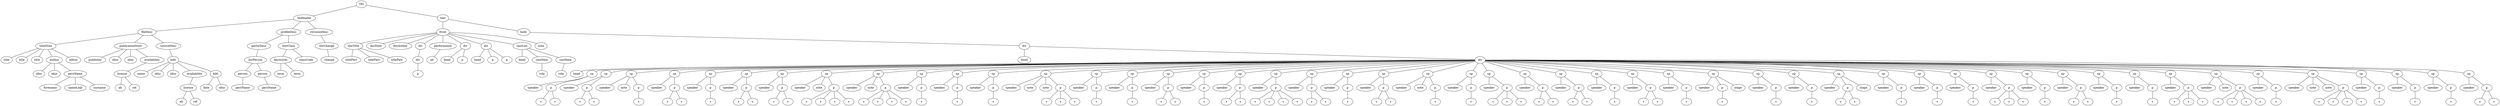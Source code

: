 graph Tree {
	"t0" [label = "TEI"];
	"t1" [label = "teiHeader"];
	"t2" [label = "fileDesc"];
	"t3" [label = "titleStmt"];
	"t4" [label = "title"];
	"t5" [label = "title"];
	"t6" [label = "title"];
	"t7" [label = "author"];
	"t8" [label = "idno"];
	"t9" [label = "idno"];
	"t10" [label = "persName"];
	"t11" [label = "forename"];
	"t12" [label = "nameLink"];
	"t13" [label = "surname"];
	"t14" [label = "editor"];
	"t15" [label = "publicationStmt"];
	"t16" [label = "publisher"];
	"t17" [label = "idno"];
	"t18" [label = "idno"];
	"t19" [label = "availability"];
	"t20" [label = "licence"];
	"t21" [label = "ab"];
	"t22" [label = "ref"];
	"t23" [label = "sourceDesc"];
	"t24" [label = "bibl"];
	"t25" [label = "name"];
	"t26" [label = "idno"];
	"t27" [label = "idno"];
	"t28" [label = "availability"];
	"t29" [label = "licence"];
	"t30" [label = "ab"];
	"t31" [label = "ref"];
	"t32" [label = "bibl"];
	"t33" [label = "date"];
	"t34" [label = "idno"];
	"t35" [label = "profileDesc"];
	"t36" [label = "particDesc"];
	"t37" [label = "listPerson"];
	"t38" [label = "person"];
	"t39" [label = "persName"];
	"t40" [label = "person"];
	"t41" [label = "persName"];
	"t42" [label = "textClass"];
	"t43" [label = "keywords"];
	"t44" [label = "term"];
	"t45" [label = "term"];
	"t46" [label = "classCode"];
	"t47" [label = "revisionDesc"];
	"t48" [label = "listChange"];
	"t49" [label = "change"];
	"t50" [label = "text"];
	"t51" [label = "front"];
	"t52" [label = "docTitle"];
	"t53" [label = "titlePart"];
	"t54" [label = "titlePart"];
	"t55" [label = "titlePart"];
	"t56" [label = "docDate"];
	"t57" [label = "docAuthor"];
	"t58" [label = "div"];
	"t59" [label = "div"];
	"t60" [label = "p"];
	"t61" [label = "performance"];
	"t62" [label = "ab"];
	"t63" [label = "div"];
	"t64" [label = "head"];
	"t65" [label = "p"];
	"t66" [label = "div"];
	"t67" [label = "head"];
	"t68" [label = "p"];
	"t69" [label = "p"];
	"t70" [label = "castList"];
	"t71" [label = "head"];
	"t72" [label = "castItem"];
	"t73" [label = "role"];
	"t74" [label = "castItem"];
	"t75" [label = "role"];
	"t76" [label = "note"];
	"t77" [label = "body"];
	"t78" [label = "div"];
	"t79" [label = "head"];
	"t80" [label = "div"];
	"t81" [label = "head"];
	"t82" [label = "sp"];
	"t83" [label = "speaker"];
	"t84" [label = "p"];
	"t85" [label = "s"];
	"t86" [label = "s"];
	"t87" [label = "sp"];
	"t88" [label = "speaker"];
	"t89" [label = "p"];
	"t90" [label = "s"];
	"t91" [label = "s"];
	"t92" [label = "sp"];
	"t93" [label = "speaker"];
	"t94" [label = "note"];
	"t95" [label = "p"];
	"t96" [label = "s"];
	"t97" [label = "sp"];
	"t98" [label = "speaker"];
	"t99" [label = "p"];
	"t100" [label = "s"];
	"t101" [label = "s"];
	"t102" [label = "sp"];
	"t103" [label = "speaker"];
	"t104" [label = "p"];
	"t105" [label = "s"];
	"t106" [label = "sp"];
	"t107" [label = "speaker"];
	"t108" [label = "p"];
	"t109" [label = "s"];
	"t110" [label = "s"];
	"t111" [label = "sp"];
	"t112" [label = "speaker"];
	"t113" [label = "p"];
	"t114" [label = "s"];
	"t115" [label = "s"];
	"t116" [label = "sp"];
	"t117" [label = "speaker"];
	"t118" [label = "note"];
	"t119" [label = "p"];
	"t120" [label = "s"];
	"t121" [label = "s"];
	"t122" [label = "s"];
	"t123" [label = "s"];
	"t124" [label = "sp"];
	"t125" [label = "speaker"];
	"t126" [label = "note"];
	"t127" [label = "p"];
	"t128" [label = "s"];
	"t129" [label = "s"];
	"t130" [label = "s"];
	"t131" [label = "s"];
	"t132" [label = "sp"];
	"t133" [label = "speaker"];
	"t134" [label = "p"];
	"t135" [label = "s"];
	"t136" [label = "sp"];
	"t137" [label = "speaker"];
	"t138" [label = "p"];
	"t139" [label = "s"];
	"t140" [label = "sp"];
	"t141" [label = "speaker"];
	"t142" [label = "p"];
	"t143" [label = "s"];
	"t144" [label = "sp"];
	"t145" [label = "speaker"];
	"t146" [label = "note"];
	"t147" [label = "note"];
	"t148" [label = "p"];
	"t149" [label = "s"];
	"t150" [label = "s"];
	"t151" [label = "s"];
	"t152" [label = "sp"];
	"t153" [label = "speaker"];
	"t154" [label = "p"];
	"t155" [label = "s"];
	"t156" [label = "sp"];
	"t157" [label = "speaker"];
	"t158" [label = "p"];
	"t159" [label = "s"];
	"t160" [label = "sp"];
	"t161" [label = "speaker"];
	"t162" [label = "p"];
	"t163" [label = "s"];
	"t164" [label = "s"];
	"t165" [label = "sp"];
	"t166" [label = "speaker"];
	"t167" [label = "p"];
	"t168" [label = "s"];
	"t169" [label = "sp"];
	"t170" [label = "speaker"];
	"t171" [label = "p"];
	"t172" [label = "s"];
	"t173" [label = "s"];
	"t174" [label = "sp"];
	"t175" [label = "speaker"];
	"t176" [label = "p"];
	"t177" [label = "s"];
	"t178" [label = "s"];
	"t179" [label = "s"];
	"t180" [label = "s"];
	"t181" [label = "sp"];
	"t182" [label = "speaker"];
	"t183" [label = "p"];
	"t184" [label = "s"];
	"t185" [label = "s"];
	"t186" [label = "sp"];
	"t187" [label = "speaker"];
	"t188" [label = "p"];
	"t189" [label = "s"];
	"t190" [label = "sp"];
	"t191" [label = "speaker"];
	"t192" [label = "p"];
	"t193" [label = "s"];
	"t194" [label = "s"];
	"t195" [label = "sp"];
	"t196" [label = "speaker"];
	"t197" [label = "note"];
	"t198" [label = "p"];
	"t199" [label = "s"];
	"t200" [label = "sp"];
	"t201" [label = "speaker"];
	"t202" [label = "p"];
	"t203" [label = "s"];
	"t204" [label = "sp"];
	"t205" [label = "speaker"];
	"t206" [label = "p"];
	"t207" [label = "s"];
	"t208" [label = "s"];
	"t209" [label = "s"];
	"t210" [label = "sp"];
	"t211" [label = "speaker"];
	"t212" [label = "p"];
	"t213" [label = "s"];
	"t214" [label = "s"];
	"t215" [label = "sp"];
	"t216" [label = "speaker"];
	"t217" [label = "p"];
	"t218" [label = "s"];
	"t219" [label = "s"];
	"t220" [label = "sp"];
	"t221" [label = "speaker"];
	"t222" [label = "p"];
	"t223" [label = "s"];
	"t224" [label = "sp"];
	"t225" [label = "speaker"];
	"t226" [label = "p"];
	"t227" [label = "s"];
	"t228" [label = "s"];
	"t229" [label = "sp"];
	"t230" [label = "speaker"];
	"t231" [label = "p"];
	"t232" [label = "s"];
	"t233" [label = "sp"];
	"t234" [label = "speaker"];
	"t235" [label = "p"];
	"t236" [label = "s"];
	"t237" [label = "stage"];
	"t238" [label = "sp"];
	"t239" [label = "speaker"];
	"t240" [label = "p"];
	"t241" [label = "s"];
	"t242" [label = "sp"];
	"t243" [label = "speaker"];
	"t244" [label = "p"];
	"t245" [label = "s"];
	"t246" [label = "sp"];
	"t247" [label = "speaker"];
	"t248" [label = "p"];
	"t249" [label = "s"];
	"t250" [label = "s"];
	"t251" [label = "stage"];
	"t252" [label = "sp"];
	"t253" [label = "speaker"];
	"t254" [label = "p"];
	"t255" [label = "s"];
	"t256" [label = "sp"];
	"t257" [label = "speaker"];
	"t258" [label = "p"];
	"t259" [label = "s"];
	"t260" [label = "sp"];
	"t261" [label = "speaker"];
	"t262" [label = "p"];
	"t263" [label = "s"];
	"t264" [label = "sp"];
	"t265" [label = "speaker"];
	"t266" [label = "p"];
	"t267" [label = "s"];
	"t268" [label = "s"];
	"t269" [label = "s"];
	"t270" [label = "sp"];
	"t271" [label = "speaker"];
	"t272" [label = "p"];
	"t273" [label = "s"];
	"t274" [label = "sp"];
	"t275" [label = "speaker"];
	"t276" [label = "p"];
	"t277" [label = "s"];
	"t278" [label = "s"];
	"t279" [label = "sp"];
	"t280" [label = "speaker"];
	"t281" [label = "p"];
	"t282" [label = "s"];
	"t283" [label = "sp"];
	"t284" [label = "speaker"];
	"t285" [label = "p"];
	"t286" [label = "s"];
	"t287" [label = "sp"];
	"t288" [label = "speaker"];
	"t289" [label = "p"];
	"t290" [label = "s"];
	"t291" [label = "s"];
	"t292" [label = "s"];
	"t293" [label = "sp"];
	"t294" [label = "speaker"];
	"t295" [label = "note"];
	"t296" [label = "p"];
	"t297" [label = "s"];
	"t298" [label = "s"];
	"t299" [label = "s"];
	"t300" [label = "s"];
	"t301" [label = "sp"];
	"t302" [label = "speaker"];
	"t303" [label = "p"];
	"t304" [label = "s"];
	"t305" [label = "sp"];
	"t306" [label = "speaker"];
	"t307" [label = "note"];
	"t308" [label = "note"];
	"t309" [label = "p"];
	"t310" [label = "s"];
	"t311" [label = "s"];
	"t312" [label = "s"];
	"t313" [label = "s"];
	"t314" [label = "sp"];
	"t315" [label = "speaker"];
	"t316" [label = "p"];
	"t317" [label = "s"];
	"t318" [label = "sp"];
	"t319" [label = "speaker"];
	"t320" [label = "p"];
	"t321" [label = "s"];
	"t322" [label = "sp"];
	"t323" [label = "speaker"];
	"t324" [label = "p"];
	"t325" [label = "s"];
	"t326" [label = "sp"];
	"t327" [label = "speaker"];
	"t328" [label = "p"];
	"t329" [label = "s"];
	"t330" [label = "s"];
	"t0" -- "t1";
	"t1" -- "t2";
	"t2" -- "t3";
	"t3" -- "t4";
	"t3" -- "t5";
	"t3" -- "t6";
	"t3" -- "t7";
	"t7" -- "t8";
	"t7" -- "t9";
	"t7" -- "t10";
	"t10" -- "t11";
	"t10" -- "t12";
	"t10" -- "t13";
	"t3" -- "t14";
	"t2" -- "t15";
	"t15" -- "t16";
	"t15" -- "t17";
	"t15" -- "t18";
	"t15" -- "t19";
	"t19" -- "t20";
	"t20" -- "t21";
	"t20" -- "t22";
	"t2" -- "t23";
	"t23" -- "t24";
	"t24" -- "t25";
	"t24" -- "t26";
	"t24" -- "t27";
	"t24" -- "t28";
	"t28" -- "t29";
	"t29" -- "t30";
	"t29" -- "t31";
	"t24" -- "t32";
	"t32" -- "t33";
	"t32" -- "t34";
	"t1" -- "t35";
	"t35" -- "t36";
	"t36" -- "t37";
	"t37" -- "t38";
	"t38" -- "t39";
	"t37" -- "t40";
	"t40" -- "t41";
	"t35" -- "t42";
	"t42" -- "t43";
	"t43" -- "t44";
	"t43" -- "t45";
	"t42" -- "t46";
	"t1" -- "t47";
	"t47" -- "t48";
	"t48" -- "t49";
	"t0" -- "t50";
	"t50" -- "t51";
	"t51" -- "t52";
	"t52" -- "t53";
	"t52" -- "t54";
	"t52" -- "t55";
	"t51" -- "t56";
	"t51" -- "t57";
	"t51" -- "t58";
	"t58" -- "t59";
	"t59" -- "t60";
	"t51" -- "t61";
	"t61" -- "t62";
	"t51" -- "t63";
	"t63" -- "t64";
	"t63" -- "t65";
	"t51" -- "t66";
	"t66" -- "t67";
	"t66" -- "t68";
	"t66" -- "t69";
	"t51" -- "t70";
	"t70" -- "t71";
	"t70" -- "t72";
	"t72" -- "t73";
	"t70" -- "t74";
	"t74" -- "t75";
	"t51" -- "t76";
	"t50" -- "t77";
	"t77" -- "t78";
	"t78" -- "t79";
	"t78" -- "t80";
	"t80" -- "t81";
	"t80" -- "t82";
	"t82" -- "t83";
	"t82" -- "t84";
	"t84" -- "t85";
	"t84" -- "t86";
	"t80" -- "t87";
	"t87" -- "t88";
	"t87" -- "t89";
	"t89" -- "t90";
	"t89" -- "t91";
	"t80" -- "t92";
	"t92" -- "t93";
	"t92" -- "t94";
	"t92" -- "t95";
	"t95" -- "t96";
	"t80" -- "t97";
	"t97" -- "t98";
	"t97" -- "t99";
	"t99" -- "t100";
	"t99" -- "t101";
	"t80" -- "t102";
	"t102" -- "t103";
	"t102" -- "t104";
	"t104" -- "t105";
	"t80" -- "t106";
	"t106" -- "t107";
	"t106" -- "t108";
	"t108" -- "t109";
	"t108" -- "t110";
	"t80" -- "t111";
	"t111" -- "t112";
	"t111" -- "t113";
	"t113" -- "t114";
	"t113" -- "t115";
	"t80" -- "t116";
	"t116" -- "t117";
	"t116" -- "t118";
	"t116" -- "t119";
	"t119" -- "t120";
	"t119" -- "t121";
	"t119" -- "t122";
	"t119" -- "t123";
	"t80" -- "t124";
	"t124" -- "t125";
	"t124" -- "t126";
	"t124" -- "t127";
	"t127" -- "t128";
	"t127" -- "t129";
	"t127" -- "t130";
	"t127" -- "t131";
	"t80" -- "t132";
	"t132" -- "t133";
	"t132" -- "t134";
	"t134" -- "t135";
	"t80" -- "t136";
	"t136" -- "t137";
	"t136" -- "t138";
	"t138" -- "t139";
	"t80" -- "t140";
	"t140" -- "t141";
	"t140" -- "t142";
	"t142" -- "t143";
	"t80" -- "t144";
	"t144" -- "t145";
	"t144" -- "t146";
	"t144" -- "t147";
	"t144" -- "t148";
	"t148" -- "t149";
	"t148" -- "t150";
	"t148" -- "t151";
	"t80" -- "t152";
	"t152" -- "t153";
	"t152" -- "t154";
	"t154" -- "t155";
	"t80" -- "t156";
	"t156" -- "t157";
	"t156" -- "t158";
	"t158" -- "t159";
	"t80" -- "t160";
	"t160" -- "t161";
	"t160" -- "t162";
	"t162" -- "t163";
	"t162" -- "t164";
	"t80" -- "t165";
	"t165" -- "t166";
	"t165" -- "t167";
	"t167" -- "t168";
	"t80" -- "t169";
	"t169" -- "t170";
	"t169" -- "t171";
	"t171" -- "t172";
	"t171" -- "t173";
	"t80" -- "t174";
	"t174" -- "t175";
	"t174" -- "t176";
	"t176" -- "t177";
	"t176" -- "t178";
	"t176" -- "t179";
	"t176" -- "t180";
	"t80" -- "t181";
	"t181" -- "t182";
	"t181" -- "t183";
	"t183" -- "t184";
	"t183" -- "t185";
	"t80" -- "t186";
	"t186" -- "t187";
	"t186" -- "t188";
	"t188" -- "t189";
	"t80" -- "t190";
	"t190" -- "t191";
	"t190" -- "t192";
	"t192" -- "t193";
	"t192" -- "t194";
	"t80" -- "t195";
	"t195" -- "t196";
	"t195" -- "t197";
	"t195" -- "t198";
	"t198" -- "t199";
	"t80" -- "t200";
	"t200" -- "t201";
	"t200" -- "t202";
	"t202" -- "t203";
	"t80" -- "t204";
	"t204" -- "t205";
	"t204" -- "t206";
	"t206" -- "t207";
	"t206" -- "t208";
	"t206" -- "t209";
	"t80" -- "t210";
	"t210" -- "t211";
	"t210" -- "t212";
	"t212" -- "t213";
	"t212" -- "t214";
	"t80" -- "t215";
	"t215" -- "t216";
	"t215" -- "t217";
	"t217" -- "t218";
	"t217" -- "t219";
	"t80" -- "t220";
	"t220" -- "t221";
	"t220" -- "t222";
	"t222" -- "t223";
	"t80" -- "t224";
	"t224" -- "t225";
	"t224" -- "t226";
	"t226" -- "t227";
	"t226" -- "t228";
	"t80" -- "t229";
	"t229" -- "t230";
	"t229" -- "t231";
	"t231" -- "t232";
	"t80" -- "t233";
	"t233" -- "t234";
	"t233" -- "t235";
	"t235" -- "t236";
	"t233" -- "t237";
	"t80" -- "t238";
	"t238" -- "t239";
	"t238" -- "t240";
	"t240" -- "t241";
	"t80" -- "t242";
	"t242" -- "t243";
	"t242" -- "t244";
	"t244" -- "t245";
	"t80" -- "t246";
	"t246" -- "t247";
	"t246" -- "t248";
	"t248" -- "t249";
	"t248" -- "t250";
	"t246" -- "t251";
	"t80" -- "t252";
	"t252" -- "t253";
	"t252" -- "t254";
	"t254" -- "t255";
	"t80" -- "t256";
	"t256" -- "t257";
	"t256" -- "t258";
	"t258" -- "t259";
	"t80" -- "t260";
	"t260" -- "t261";
	"t260" -- "t262";
	"t262" -- "t263";
	"t80" -- "t264";
	"t264" -- "t265";
	"t264" -- "t266";
	"t266" -- "t267";
	"t266" -- "t268";
	"t266" -- "t269";
	"t80" -- "t270";
	"t270" -- "t271";
	"t270" -- "t272";
	"t272" -- "t273";
	"t80" -- "t274";
	"t274" -- "t275";
	"t274" -- "t276";
	"t276" -- "t277";
	"t276" -- "t278";
	"t80" -- "t279";
	"t279" -- "t280";
	"t279" -- "t281";
	"t281" -- "t282";
	"t80" -- "t283";
	"t283" -- "t284";
	"t283" -- "t285";
	"t285" -- "t286";
	"t80" -- "t287";
	"t287" -- "t288";
	"t287" -- "t289";
	"t289" -- "t290";
	"t289" -- "t291";
	"t289" -- "t292";
	"t80" -- "t293";
	"t293" -- "t294";
	"t293" -- "t295";
	"t293" -- "t296";
	"t296" -- "t297";
	"t296" -- "t298";
	"t296" -- "t299";
	"t296" -- "t300";
	"t80" -- "t301";
	"t301" -- "t302";
	"t301" -- "t303";
	"t303" -- "t304";
	"t80" -- "t305";
	"t305" -- "t306";
	"t305" -- "t307";
	"t305" -- "t308";
	"t305" -- "t309";
	"t309" -- "t310";
	"t309" -- "t311";
	"t309" -- "t312";
	"t309" -- "t313";
	"t80" -- "t314";
	"t314" -- "t315";
	"t314" -- "t316";
	"t316" -- "t317";
	"t80" -- "t318";
	"t318" -- "t319";
	"t318" -- "t320";
	"t320" -- "t321";
	"t80" -- "t322";
	"t322" -- "t323";
	"t322" -- "t324";
	"t324" -- "t325";
	"t80" -- "t326";
	"t326" -- "t327";
	"t326" -- "t328";
	"t328" -- "t329";
	"t328" -- "t330";
}
